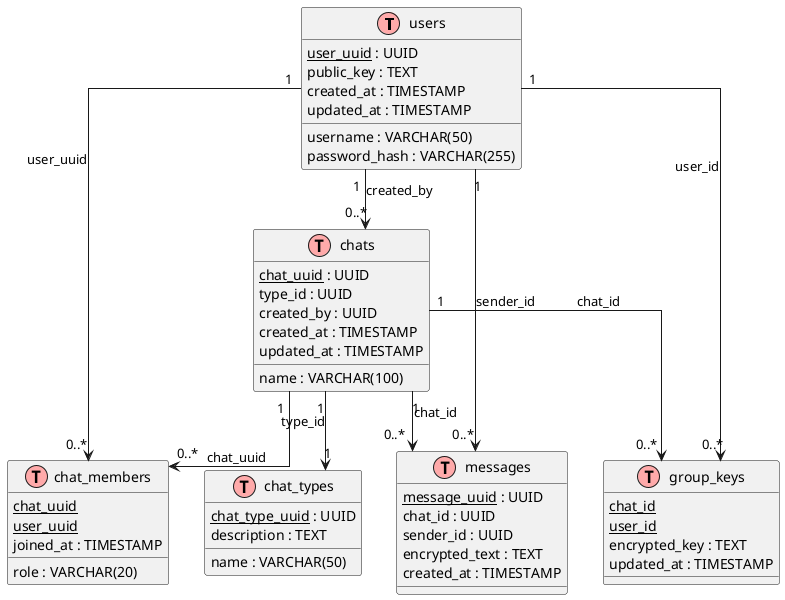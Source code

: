 @startuml
!define table(x) class x << (T,#FFAAAA) >>

' Включаем ортогональные линии
skinparam linetype ortho

table(users) {
    <u>user_uuid</u> : UUID
    username : VARCHAR(50)
    password_hash : VARCHAR(255)
    public_key : TEXT
    created_at : TIMESTAMP
    updated_at : TIMESTAMP
}

table(chat_types) {
    <u>chat_type_uuid</u> : UUID
    name : VARCHAR(50)
    description : TEXT
}

table(chats) {
    <u>chat_uuid</u> : UUID
    name : VARCHAR(100)
    type_id : UUID
    created_by : UUID
    created_at : TIMESTAMP
    updated_at : TIMESTAMP
}

table(chat_members) {
    <u>chat_uuid</u>
    <u>user_uuid</u>
    role : VARCHAR(20)
    joined_at : TIMESTAMP
}

table(messages) {
    <u>message_uuid</u> : UUID
    chat_id : UUID
    sender_id : UUID
    encrypted_text : TEXT
    created_at : TIMESTAMP    
}

table(group_keys) {
    <u>chat_id</u>
    <u>user_id</u>
    encrypted_key : TEXT
    updated_at : TIMESTAMP
}

users "1" -down-> "0..*" chats : created_by
users "1" -down-> "0..*" chat_members : user_uuid
users "1" -down-> "0..*" messages : sender_id
users "1" -down-> "0..*" group_keys : user_id

chats "1" -down-> "0..*" chat_members : chat_uuid
chats "1" -down-> "0..*" messages : chat_id
chats "1" -down-> "0..*" group_keys : chat_id
chats "1" -down-> "1" chat_types : type_id

@enduml
